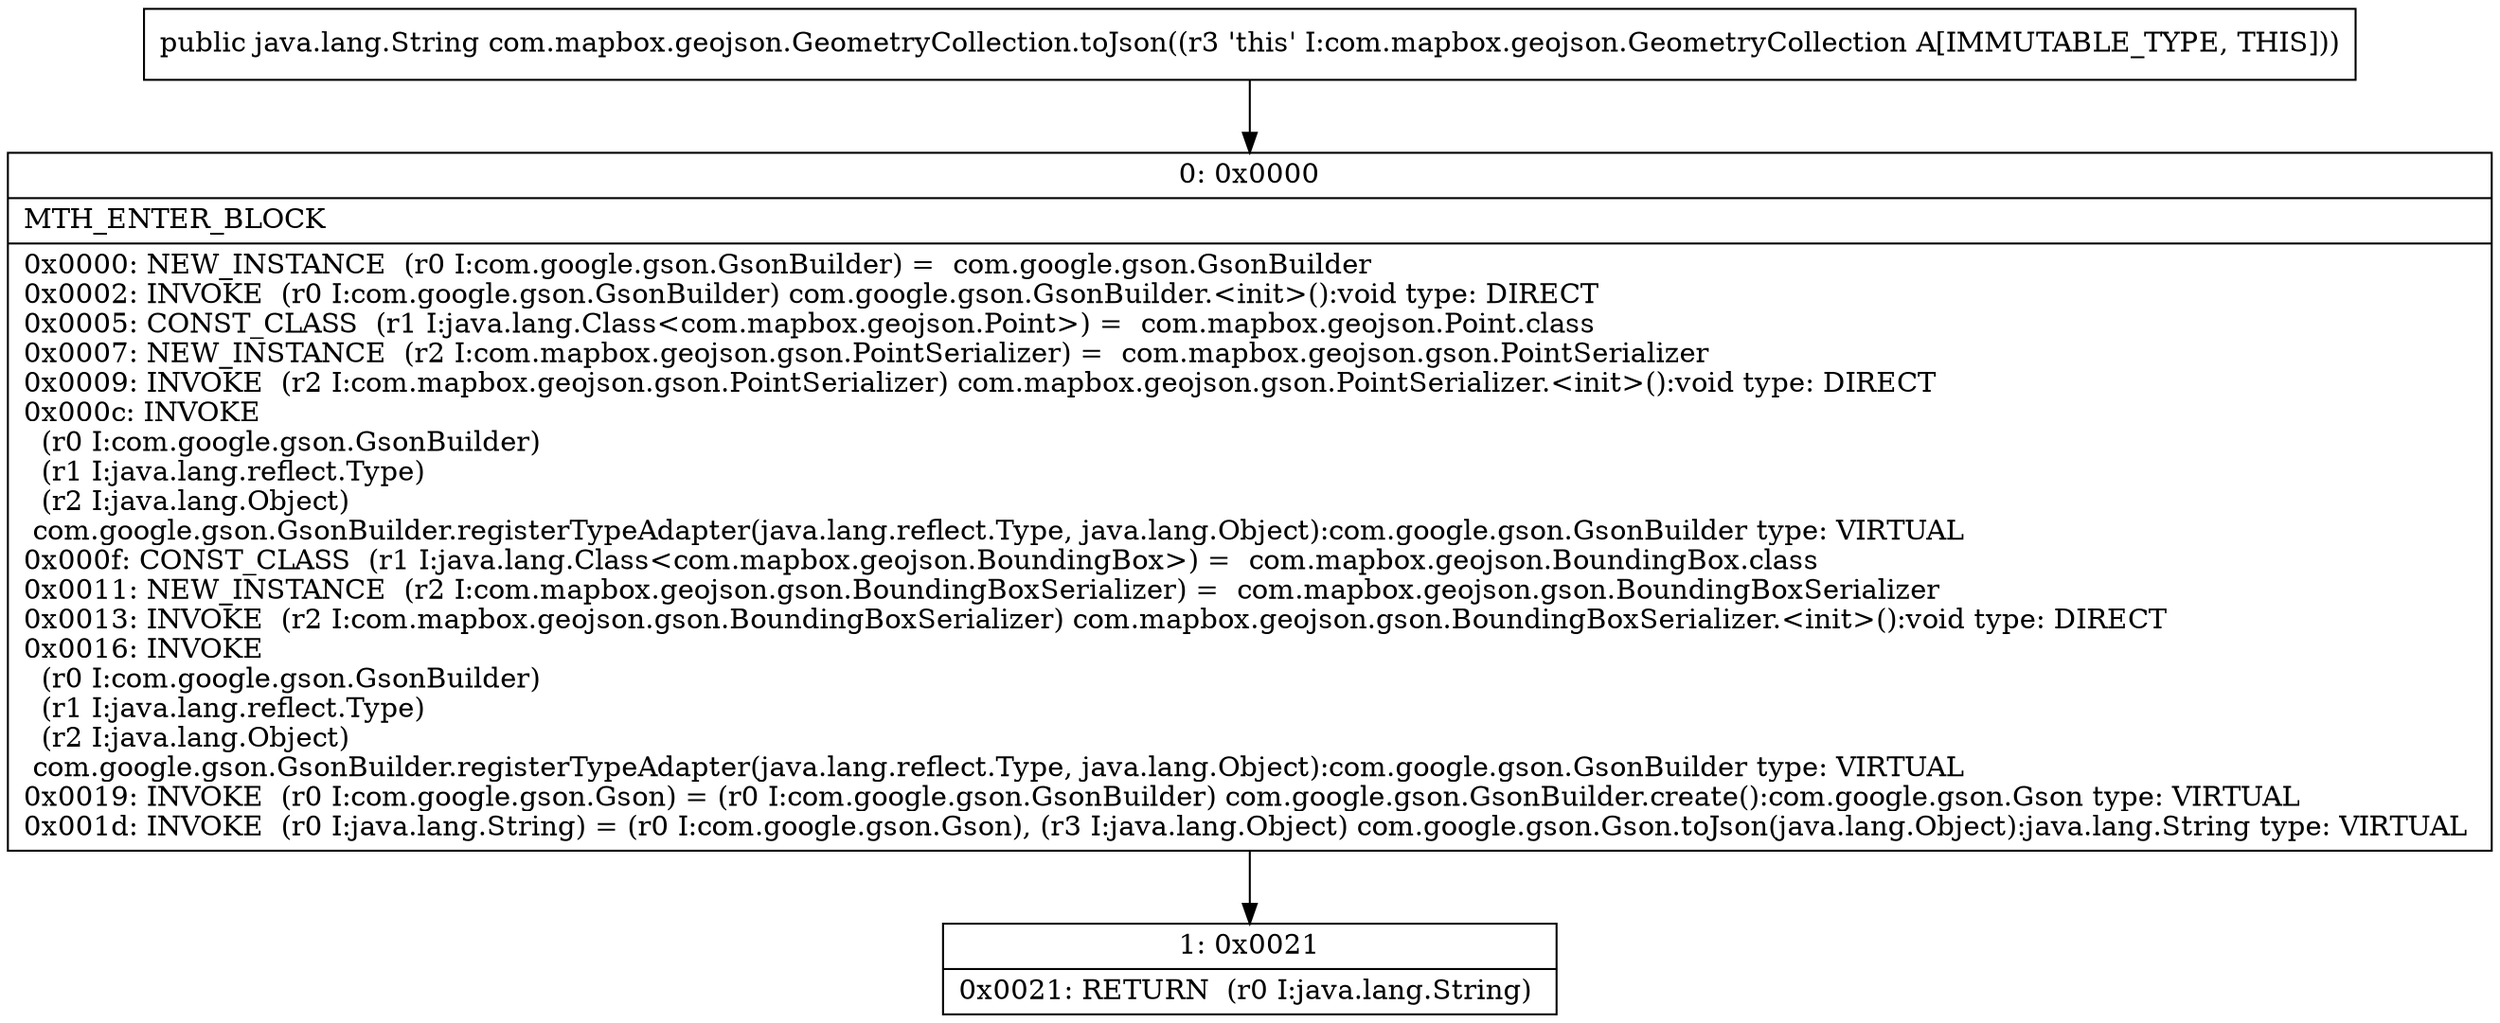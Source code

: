 digraph "CFG forcom.mapbox.geojson.GeometryCollection.toJson()Ljava\/lang\/String;" {
Node_0 [shape=record,label="{0\:\ 0x0000|MTH_ENTER_BLOCK\l|0x0000: NEW_INSTANCE  (r0 I:com.google.gson.GsonBuilder) =  com.google.gson.GsonBuilder \l0x0002: INVOKE  (r0 I:com.google.gson.GsonBuilder) com.google.gson.GsonBuilder.\<init\>():void type: DIRECT \l0x0005: CONST_CLASS  (r1 I:java.lang.Class\<com.mapbox.geojson.Point\>) =  com.mapbox.geojson.Point.class \l0x0007: NEW_INSTANCE  (r2 I:com.mapbox.geojson.gson.PointSerializer) =  com.mapbox.geojson.gson.PointSerializer \l0x0009: INVOKE  (r2 I:com.mapbox.geojson.gson.PointSerializer) com.mapbox.geojson.gson.PointSerializer.\<init\>():void type: DIRECT \l0x000c: INVOKE  \l  (r0 I:com.google.gson.GsonBuilder)\l  (r1 I:java.lang.reflect.Type)\l  (r2 I:java.lang.Object)\l com.google.gson.GsonBuilder.registerTypeAdapter(java.lang.reflect.Type, java.lang.Object):com.google.gson.GsonBuilder type: VIRTUAL \l0x000f: CONST_CLASS  (r1 I:java.lang.Class\<com.mapbox.geojson.BoundingBox\>) =  com.mapbox.geojson.BoundingBox.class \l0x0011: NEW_INSTANCE  (r2 I:com.mapbox.geojson.gson.BoundingBoxSerializer) =  com.mapbox.geojson.gson.BoundingBoxSerializer \l0x0013: INVOKE  (r2 I:com.mapbox.geojson.gson.BoundingBoxSerializer) com.mapbox.geojson.gson.BoundingBoxSerializer.\<init\>():void type: DIRECT \l0x0016: INVOKE  \l  (r0 I:com.google.gson.GsonBuilder)\l  (r1 I:java.lang.reflect.Type)\l  (r2 I:java.lang.Object)\l com.google.gson.GsonBuilder.registerTypeAdapter(java.lang.reflect.Type, java.lang.Object):com.google.gson.GsonBuilder type: VIRTUAL \l0x0019: INVOKE  (r0 I:com.google.gson.Gson) = (r0 I:com.google.gson.GsonBuilder) com.google.gson.GsonBuilder.create():com.google.gson.Gson type: VIRTUAL \l0x001d: INVOKE  (r0 I:java.lang.String) = (r0 I:com.google.gson.Gson), (r3 I:java.lang.Object) com.google.gson.Gson.toJson(java.lang.Object):java.lang.String type: VIRTUAL \l}"];
Node_1 [shape=record,label="{1\:\ 0x0021|0x0021: RETURN  (r0 I:java.lang.String) \l}"];
MethodNode[shape=record,label="{public java.lang.String com.mapbox.geojson.GeometryCollection.toJson((r3 'this' I:com.mapbox.geojson.GeometryCollection A[IMMUTABLE_TYPE, THIS])) }"];
MethodNode -> Node_0;
Node_0 -> Node_1;
}

